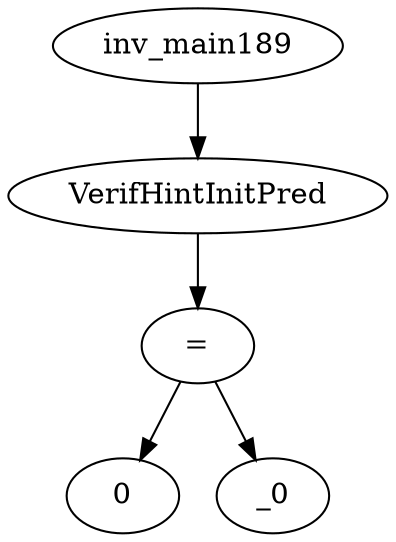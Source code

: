 digraph dag {
0 [label="inv_main189"];
1 [label="VerifHintInitPred"];
2 [label="="];
3 [label="0"];
4 [label="_0"];
0->1
1->2
2->4
2 -> 3
}
